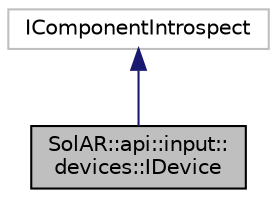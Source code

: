 digraph "SolAR::api::input::devices::IDevice"
{
  edge [fontname="Helvetica",fontsize="10",labelfontname="Helvetica",labelfontsize="10"];
  node [fontname="Helvetica",fontsize="10",shape=record];
  Node7 [label="SolAR::api::input::\ldevices::IDevice",height=0.2,width=0.4,color="black", fillcolor="grey75", style="filled", fontcolor="black"];
  Node8 -> Node7 [dir="back",color="midnightblue",fontsize="10",style="solid",fontname="Helvetica"];
  Node8 [label="IComponentIntrospect",height=0.2,width=0.4,color="grey75", fillcolor="white", style="filled"];
}
